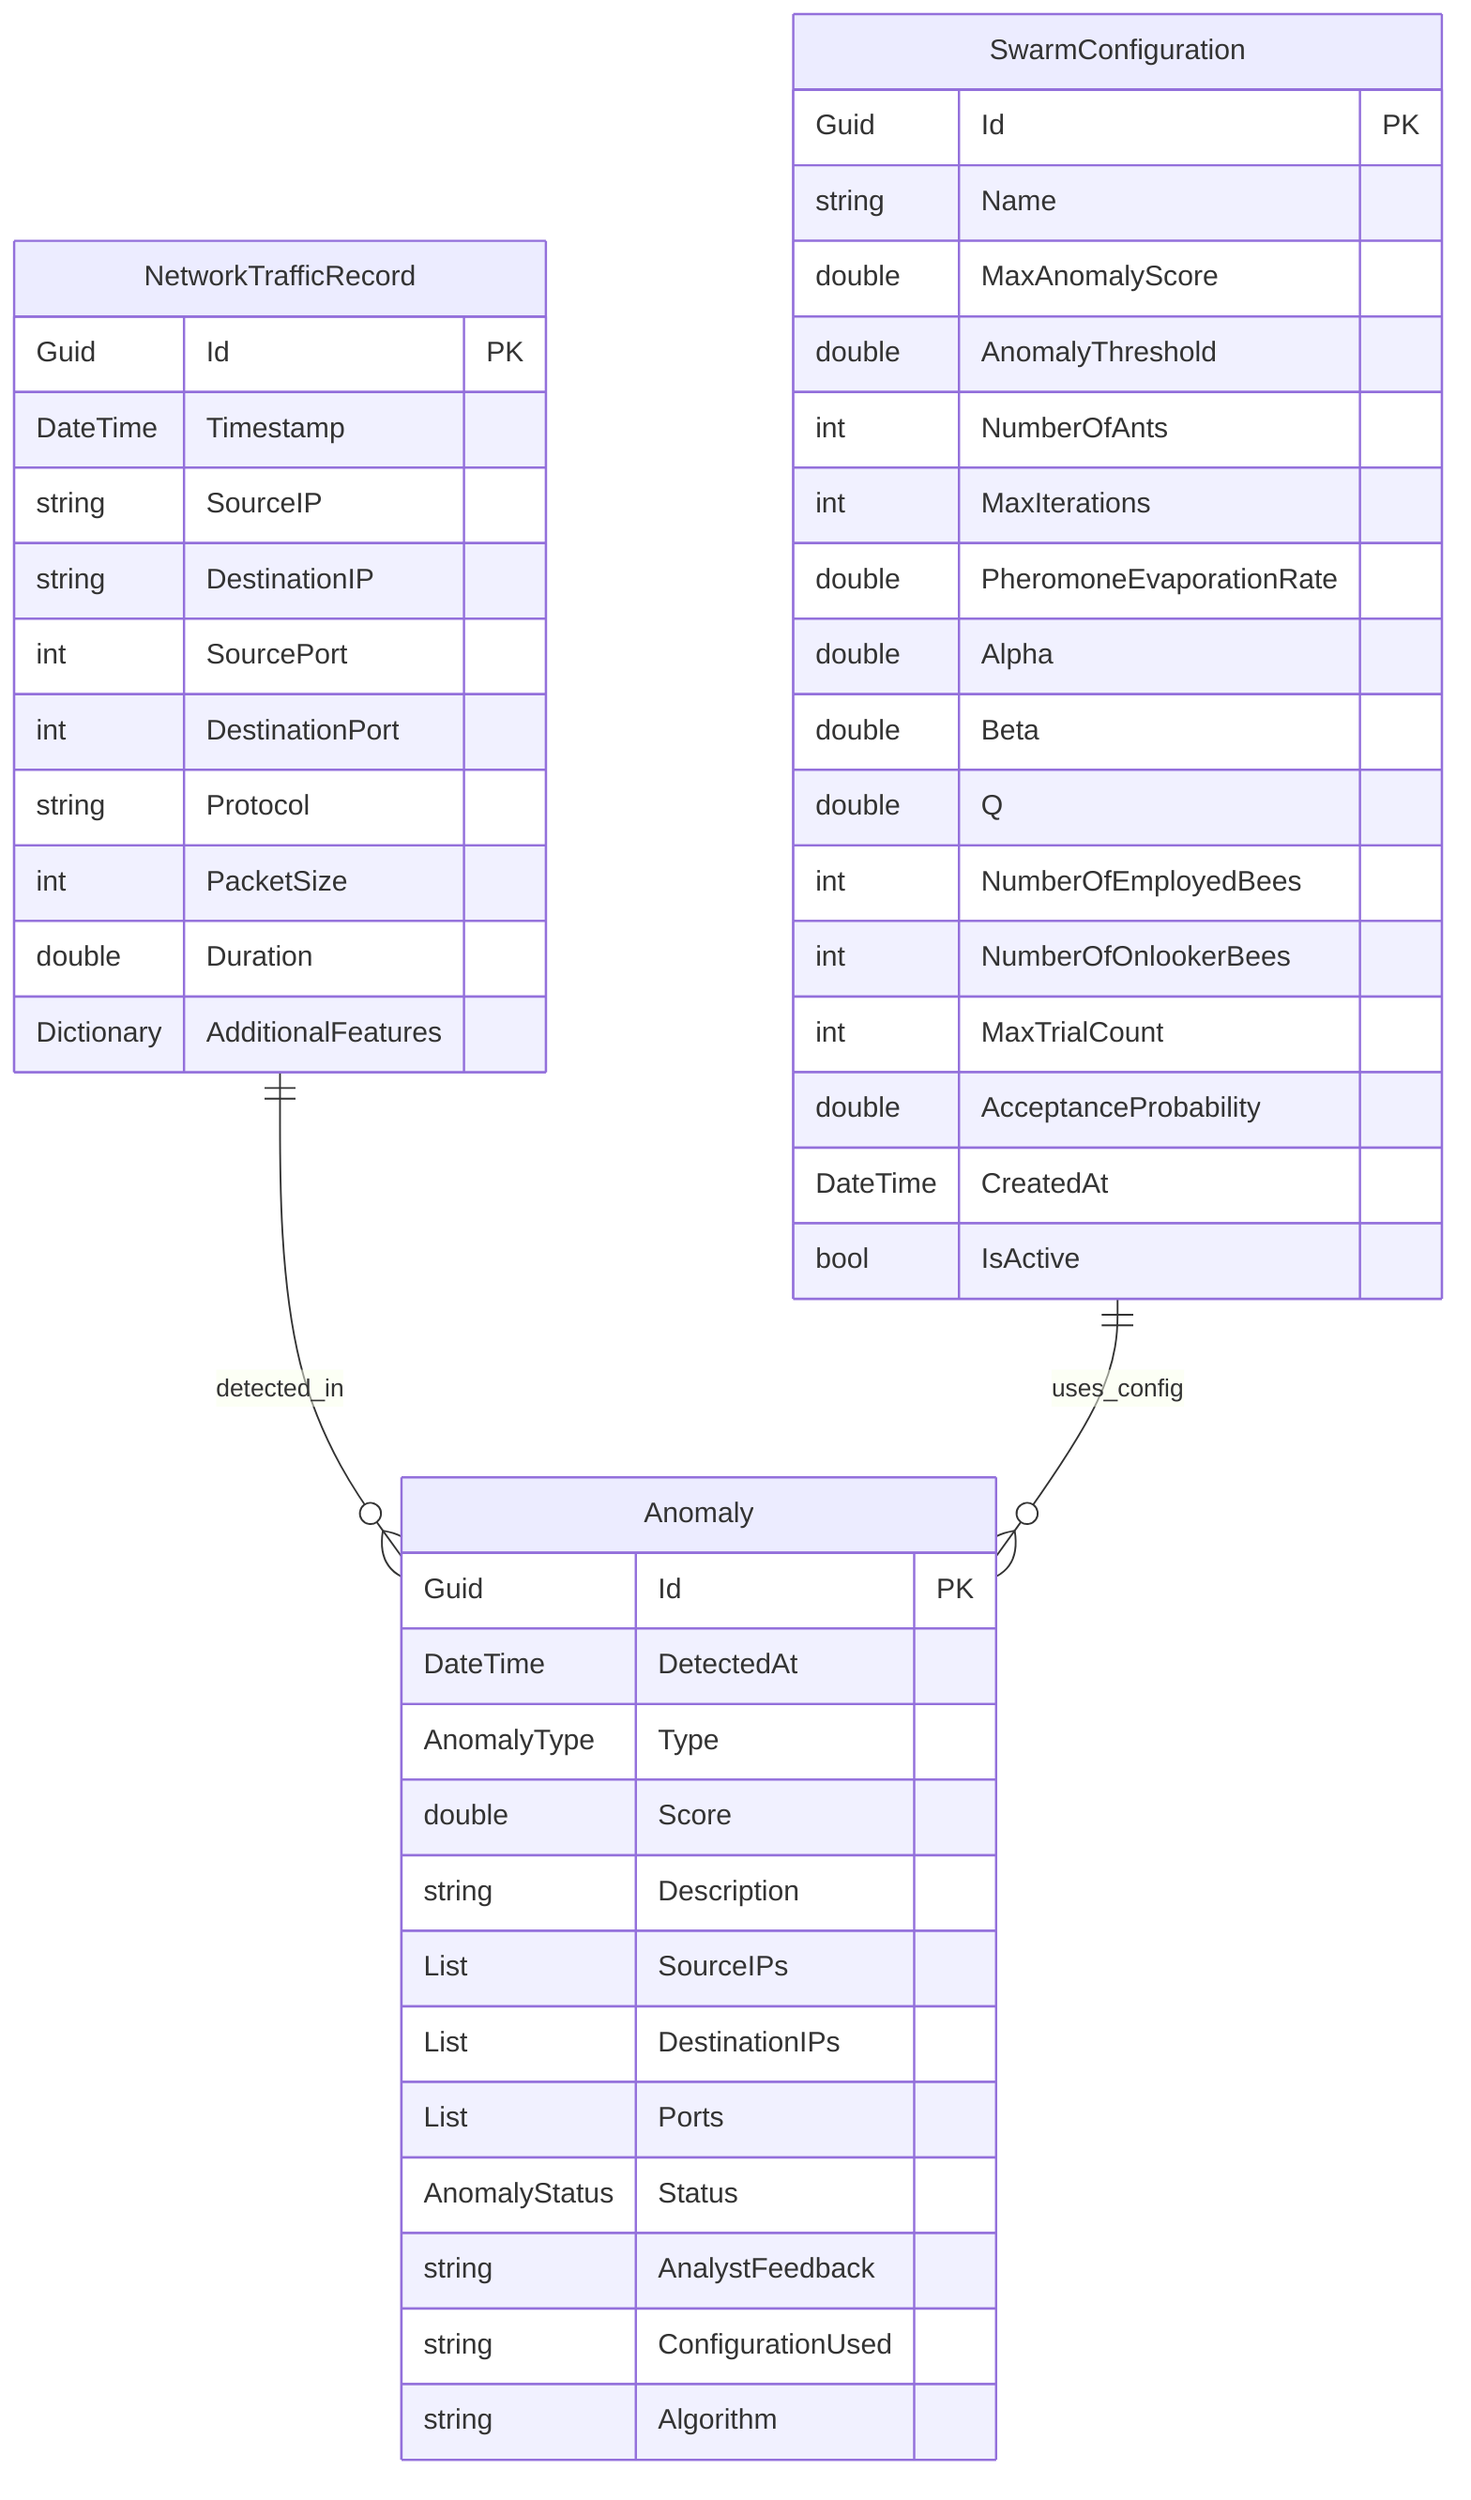 erDiagram
    NetworkTrafficRecord {
        Guid Id PK
        DateTime Timestamp
        string SourceIP
        string DestinationIP
        int SourcePort
        int DestinationPort
        string Protocol
        int PacketSize
        double Duration
        Dictionary AdditionalFeatures
    }
    
    Anomaly {
        Guid Id PK
        DateTime DetectedAt
        AnomalyType Type
        double Score
        string Description
        List SourceIPs
        List DestinationIPs
        List Ports
        AnomalyStatus Status
        string AnalystFeedback
        string ConfigurationUsed
        string Algorithm
    }
    
    SwarmConfiguration {
        Guid Id PK
        string Name
        double MaxAnomalyScore
        double AnomalyThreshold
        int NumberOfAnts
        int MaxIterations
        double PheromoneEvaporationRate
        double Alpha
        double Beta
        double Q
        int NumberOfEmployedBees
        int NumberOfOnlookerBees
        int MaxTrialCount
        double AcceptanceProbability
        DateTime CreatedAt
        bool IsActive
    }
    
    NetworkTrafficRecord ||--o{ Anomaly : "detected_in"
    SwarmConfiguration ||--o{ Anomaly : "uses_config"